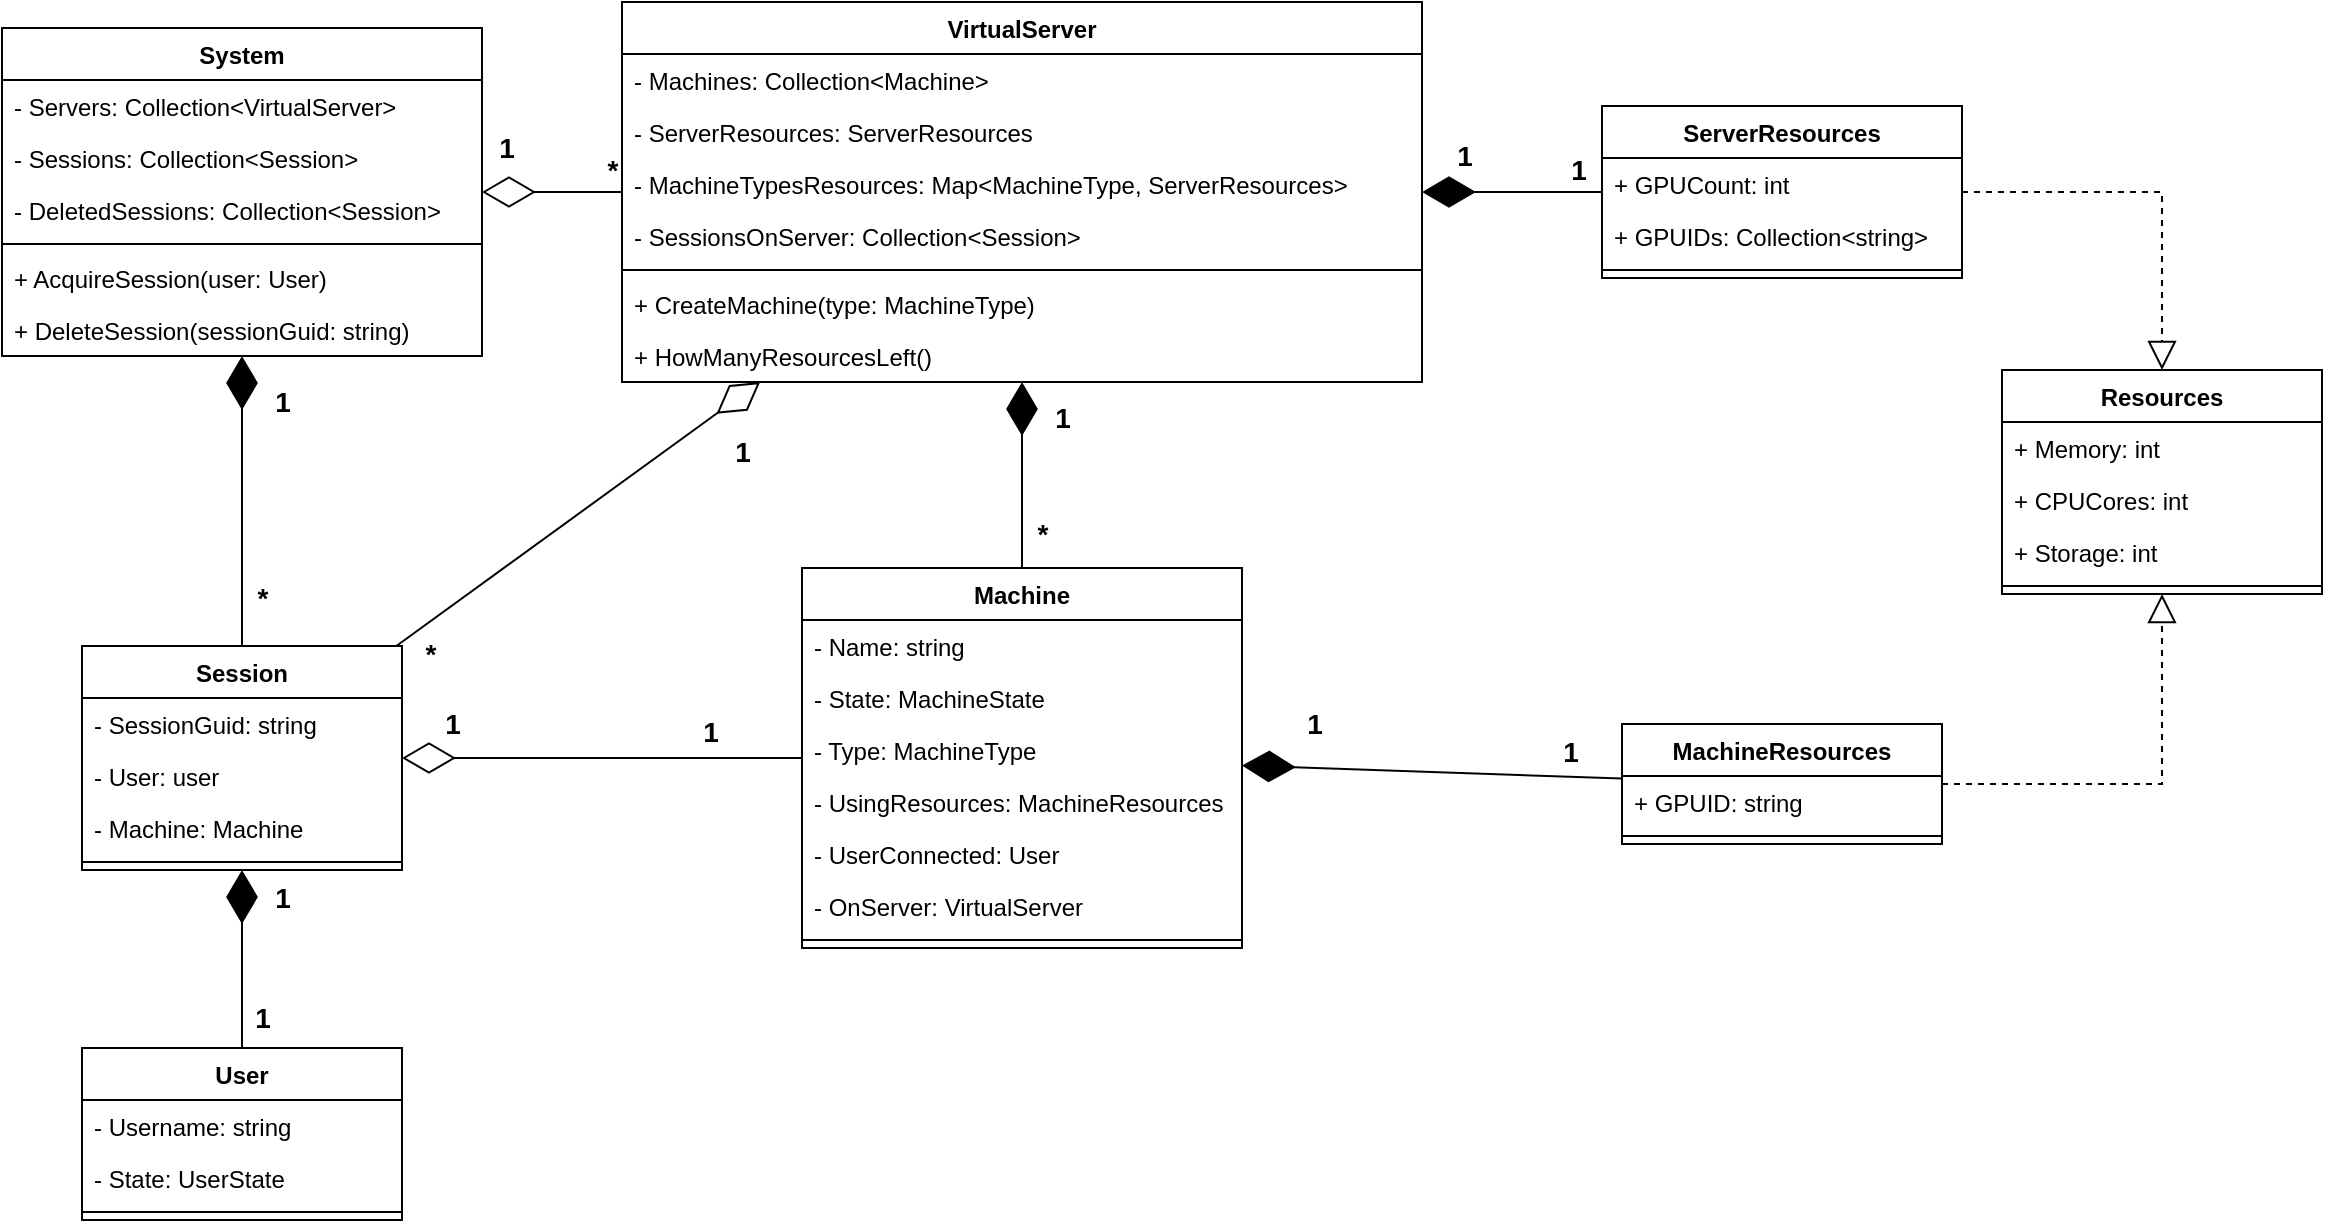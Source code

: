 <mxfile version="15.5.7" type="device"><diagram id="4JBFgfCoqgvz1YfgMMqw" name="Page-1"><mxGraphModel dx="1673" dy="2045" grid="1" gridSize="10" guides="1" tooltips="1" connect="1" arrows="1" fold="1" page="1" pageScale="1" pageWidth="827" pageHeight="1169" math="0" shadow="0"><root><mxCell id="0"/><mxCell id="1" parent="0"/><mxCell id="JuguMFhIHX7ruY9nA9jC-1" value="System" style="swimlane;fontStyle=1;align=center;verticalAlign=top;childLayout=stackLayout;horizontal=1;startSize=26;horizontalStack=0;resizeParent=1;resizeParentMax=0;resizeLast=0;collapsible=1;marginBottom=0;" vertex="1" parent="1"><mxGeometry x="10" y="-50" width="240" height="164" as="geometry"/></mxCell><mxCell id="JuguMFhIHX7ruY9nA9jC-2" value="- Servers: Collection&lt;VirtualServer&gt;" style="text;strokeColor=none;fillColor=none;align=left;verticalAlign=top;spacingLeft=4;spacingRight=4;overflow=hidden;rotatable=0;points=[[0,0.5],[1,0.5]];portConstraint=eastwest;" vertex="1" parent="JuguMFhIHX7ruY9nA9jC-1"><mxGeometry y="26" width="240" height="26" as="geometry"/></mxCell><mxCell id="JuguMFhIHX7ruY9nA9jC-40" value="- Sessions: Collection&lt;Session&gt;" style="text;strokeColor=none;fillColor=none;align=left;verticalAlign=top;spacingLeft=4;spacingRight=4;overflow=hidden;rotatable=0;points=[[0,0.5],[1,0.5]];portConstraint=eastwest;" vertex="1" parent="JuguMFhIHX7ruY9nA9jC-1"><mxGeometry y="52" width="240" height="26" as="geometry"/></mxCell><mxCell id="JuguMFhIHX7ruY9nA9jC-42" value="- DeletedSessions: Collection&lt;Session&gt;" style="text;strokeColor=none;fillColor=none;align=left;verticalAlign=top;spacingLeft=4;spacingRight=4;overflow=hidden;rotatable=0;points=[[0,0.5],[1,0.5]];portConstraint=eastwest;" vertex="1" parent="JuguMFhIHX7ruY9nA9jC-1"><mxGeometry y="78" width="240" height="26" as="geometry"/></mxCell><mxCell id="JuguMFhIHX7ruY9nA9jC-3" value="" style="line;strokeWidth=1;fillColor=none;align=left;verticalAlign=middle;spacingTop=-1;spacingLeft=3;spacingRight=3;rotatable=0;labelPosition=right;points=[];portConstraint=eastwest;" vertex="1" parent="JuguMFhIHX7ruY9nA9jC-1"><mxGeometry y="104" width="240" height="8" as="geometry"/></mxCell><mxCell id="JuguMFhIHX7ruY9nA9jC-4" value="+ AcquireSession(user: User)" style="text;strokeColor=none;fillColor=none;align=left;verticalAlign=top;spacingLeft=4;spacingRight=4;overflow=hidden;rotatable=0;points=[[0,0.5],[1,0.5]];portConstraint=eastwest;" vertex="1" parent="JuguMFhIHX7ruY9nA9jC-1"><mxGeometry y="112" width="240" height="26" as="geometry"/></mxCell><mxCell id="JuguMFhIHX7ruY9nA9jC-73" value="+ DeleteSession(sessionGuid: string)" style="text;strokeColor=none;fillColor=none;align=left;verticalAlign=top;spacingLeft=4;spacingRight=4;overflow=hidden;rotatable=0;points=[[0,0.5],[1,0.5]];portConstraint=eastwest;" vertex="1" parent="JuguMFhIHX7ruY9nA9jC-1"><mxGeometry y="138" width="240" height="26" as="geometry"/></mxCell><mxCell id="JuguMFhIHX7ruY9nA9jC-5" value="VirtualServer" style="swimlane;fontStyle=1;align=center;verticalAlign=top;childLayout=stackLayout;horizontal=1;startSize=26;horizontalStack=0;resizeParent=1;resizeParentMax=0;resizeLast=0;collapsible=1;marginBottom=0;" vertex="1" parent="1"><mxGeometry x="320" y="-63" width="400" height="190" as="geometry"/></mxCell><mxCell id="JuguMFhIHX7ruY9nA9jC-6" value="- Machines: Collection&lt;Machine&gt;" style="text;strokeColor=none;fillColor=none;align=left;verticalAlign=top;spacingLeft=4;spacingRight=4;overflow=hidden;rotatable=0;points=[[0,0.5],[1,0.5]];portConstraint=eastwest;" vertex="1" parent="JuguMFhIHX7ruY9nA9jC-5"><mxGeometry y="26" width="400" height="26" as="geometry"/></mxCell><mxCell id="JuguMFhIHX7ruY9nA9jC-76" value="- ServerResources: ServerResources" style="text;strokeColor=none;fillColor=none;align=left;verticalAlign=top;spacingLeft=4;spacingRight=4;overflow=hidden;rotatable=0;points=[[0,0.5],[1,0.5]];portConstraint=eastwest;" vertex="1" parent="JuguMFhIHX7ruY9nA9jC-5"><mxGeometry y="52" width="400" height="26" as="geometry"/></mxCell><mxCell id="JuguMFhIHX7ruY9nA9jC-77" value="- MachineTypesResources: Map&lt;MachineType, ServerResources&gt;" style="text;strokeColor=none;fillColor=none;align=left;verticalAlign=top;spacingLeft=4;spacingRight=4;overflow=hidden;rotatable=0;points=[[0,0.5],[1,0.5]];portConstraint=eastwest;" vertex="1" parent="JuguMFhIHX7ruY9nA9jC-5"><mxGeometry y="78" width="400" height="26" as="geometry"/></mxCell><mxCell id="JuguMFhIHX7ruY9nA9jC-78" value="- SessionsOnServer: Collection&lt;Session&gt;" style="text;strokeColor=none;fillColor=none;align=left;verticalAlign=top;spacingLeft=4;spacingRight=4;overflow=hidden;rotatable=0;points=[[0,0.5],[1,0.5]];portConstraint=eastwest;" vertex="1" parent="JuguMFhIHX7ruY9nA9jC-5"><mxGeometry y="104" width="400" height="26" as="geometry"/></mxCell><mxCell id="JuguMFhIHX7ruY9nA9jC-7" value="" style="line;strokeWidth=1;fillColor=none;align=left;verticalAlign=middle;spacingTop=-1;spacingLeft=3;spacingRight=3;rotatable=0;labelPosition=right;points=[];portConstraint=eastwest;" vertex="1" parent="JuguMFhIHX7ruY9nA9jC-5"><mxGeometry y="130" width="400" height="8" as="geometry"/></mxCell><mxCell id="JuguMFhIHX7ruY9nA9jC-8" value="+ CreateMachine(type: MachineType)" style="text;strokeColor=none;fillColor=none;align=left;verticalAlign=top;spacingLeft=4;spacingRight=4;overflow=hidden;rotatable=0;points=[[0,0.5],[1,0.5]];portConstraint=eastwest;" vertex="1" parent="JuguMFhIHX7ruY9nA9jC-5"><mxGeometry y="138" width="400" height="26" as="geometry"/></mxCell><mxCell id="JuguMFhIHX7ruY9nA9jC-83" value="+ HowManyResourcesLeft()" style="text;strokeColor=none;fillColor=none;align=left;verticalAlign=top;spacingLeft=4;spacingRight=4;overflow=hidden;rotatable=0;points=[[0,0.5],[1,0.5]];portConstraint=eastwest;" vertex="1" parent="JuguMFhIHX7ruY9nA9jC-5"><mxGeometry y="164" width="400" height="26" as="geometry"/></mxCell><mxCell id="JuguMFhIHX7ruY9nA9jC-9" value="Machine" style="swimlane;fontStyle=1;align=center;verticalAlign=top;childLayout=stackLayout;horizontal=1;startSize=26;horizontalStack=0;resizeParent=1;resizeParentMax=0;resizeLast=0;collapsible=1;marginBottom=0;" vertex="1" parent="1"><mxGeometry x="410" y="220" width="220" height="190" as="geometry"/></mxCell><mxCell id="JuguMFhIHX7ruY9nA9jC-74" value="- Name: string" style="text;strokeColor=none;fillColor=none;align=left;verticalAlign=top;spacingLeft=4;spacingRight=4;overflow=hidden;rotatable=0;points=[[0,0.5],[1,0.5]];portConstraint=eastwest;" vertex="1" parent="JuguMFhIHX7ruY9nA9jC-9"><mxGeometry y="26" width="220" height="26" as="geometry"/></mxCell><mxCell id="JuguMFhIHX7ruY9nA9jC-10" value="- State: MachineState" style="text;strokeColor=none;fillColor=none;align=left;verticalAlign=top;spacingLeft=4;spacingRight=4;overflow=hidden;rotatable=0;points=[[0,0.5],[1,0.5]];portConstraint=eastwest;" vertex="1" parent="JuguMFhIHX7ruY9nA9jC-9"><mxGeometry y="52" width="220" height="26" as="geometry"/></mxCell><mxCell id="JuguMFhIHX7ruY9nA9jC-47" value="- Type: MachineType" style="text;strokeColor=none;fillColor=none;align=left;verticalAlign=top;spacingLeft=4;spacingRight=4;overflow=hidden;rotatable=0;points=[[0,0.5],[1,0.5]];portConstraint=eastwest;" vertex="1" parent="JuguMFhIHX7ruY9nA9jC-9"><mxGeometry y="78" width="220" height="26" as="geometry"/></mxCell><mxCell id="JuguMFhIHX7ruY9nA9jC-75" value="- UsingResources: MachineResources" style="text;strokeColor=none;fillColor=none;align=left;verticalAlign=top;spacingLeft=4;spacingRight=4;overflow=hidden;rotatable=0;points=[[0,0.5],[1,0.5]];portConstraint=eastwest;" vertex="1" parent="JuguMFhIHX7ruY9nA9jC-9"><mxGeometry y="104" width="220" height="26" as="geometry"/></mxCell><mxCell id="JuguMFhIHX7ruY9nA9jC-85" value="- UserConnected: User" style="text;strokeColor=none;fillColor=none;align=left;verticalAlign=top;spacingLeft=4;spacingRight=4;overflow=hidden;rotatable=0;points=[[0,0.5],[1,0.5]];portConstraint=eastwest;" vertex="1" parent="JuguMFhIHX7ruY9nA9jC-9"><mxGeometry y="130" width="220" height="26" as="geometry"/></mxCell><mxCell id="JuguMFhIHX7ruY9nA9jC-79" value="- OnServer: VirtualServer" style="text;strokeColor=none;fillColor=none;align=left;verticalAlign=top;spacingLeft=4;spacingRight=4;overflow=hidden;rotatable=0;points=[[0,0.5],[1,0.5]];portConstraint=eastwest;" vertex="1" parent="JuguMFhIHX7ruY9nA9jC-9"><mxGeometry y="156" width="220" height="26" as="geometry"/></mxCell><mxCell id="JuguMFhIHX7ruY9nA9jC-11" value="" style="line;strokeWidth=1;fillColor=none;align=left;verticalAlign=middle;spacingTop=-1;spacingLeft=3;spacingRight=3;rotatable=0;labelPosition=right;points=[];portConstraint=eastwest;" vertex="1" parent="JuguMFhIHX7ruY9nA9jC-9"><mxGeometry y="182" width="220" height="8" as="geometry"/></mxCell><mxCell id="JuguMFhIHX7ruY9nA9jC-13" value="Session" style="swimlane;fontStyle=1;align=center;verticalAlign=top;childLayout=stackLayout;horizontal=1;startSize=26;horizontalStack=0;resizeParent=1;resizeParentMax=0;resizeLast=0;collapsible=1;marginBottom=0;" vertex="1" parent="1"><mxGeometry x="50" y="259" width="160" height="112" as="geometry"/></mxCell><mxCell id="JuguMFhIHX7ruY9nA9jC-43" value="- SessionGuid: string" style="text;strokeColor=none;fillColor=none;align=left;verticalAlign=top;spacingLeft=4;spacingRight=4;overflow=hidden;rotatable=0;points=[[0,0.5],[1,0.5]];portConstraint=eastwest;" vertex="1" parent="JuguMFhIHX7ruY9nA9jC-13"><mxGeometry y="26" width="160" height="26" as="geometry"/></mxCell><mxCell id="JuguMFhIHX7ruY9nA9jC-14" value="- User: user" style="text;strokeColor=none;fillColor=none;align=left;verticalAlign=top;spacingLeft=4;spacingRight=4;overflow=hidden;rotatable=0;points=[[0,0.5],[1,0.5]];portConstraint=eastwest;" vertex="1" parent="JuguMFhIHX7ruY9nA9jC-13"><mxGeometry y="52" width="160" height="26" as="geometry"/></mxCell><mxCell id="JuguMFhIHX7ruY9nA9jC-41" value="- Machine: Machine" style="text;strokeColor=none;fillColor=none;align=left;verticalAlign=top;spacingLeft=4;spacingRight=4;overflow=hidden;rotatable=0;points=[[0,0.5],[1,0.5]];portConstraint=eastwest;" vertex="1" parent="JuguMFhIHX7ruY9nA9jC-13"><mxGeometry y="78" width="160" height="26" as="geometry"/></mxCell><mxCell id="JuguMFhIHX7ruY9nA9jC-15" value="" style="line;strokeWidth=1;fillColor=none;align=left;verticalAlign=middle;spacingTop=-1;spacingLeft=3;spacingRight=3;rotatable=0;labelPosition=right;points=[];portConstraint=eastwest;" vertex="1" parent="JuguMFhIHX7ruY9nA9jC-13"><mxGeometry y="104" width="160" height="8" as="geometry"/></mxCell><mxCell id="JuguMFhIHX7ruY9nA9jC-17" value="" style="endArrow=diamondThin;endFill=0;endSize=24;html=1;rounded=0;" edge="1" parent="1" source="JuguMFhIHX7ruY9nA9jC-5" target="JuguMFhIHX7ruY9nA9jC-1"><mxGeometry width="160" relative="1" as="geometry"><mxPoint y="170" as="sourcePoint"/><mxPoint x="160" y="170" as="targetPoint"/></mxGeometry></mxCell><mxCell id="JuguMFhIHX7ruY9nA9jC-18" value="&lt;font style=&quot;font-size: 14px&quot;&gt;&lt;b&gt;1&lt;/b&gt;&lt;/font&gt;" style="edgeLabel;html=1;align=center;verticalAlign=middle;resizable=0;points=[];" vertex="1" connectable="0" parent="JuguMFhIHX7ruY9nA9jC-17"><mxGeometry x="0.67" y="-3" relative="1" as="geometry"><mxPoint y="-19" as="offset"/></mxGeometry></mxCell><mxCell id="JuguMFhIHX7ruY9nA9jC-19" value="&lt;b&gt;&lt;font style=&quot;font-size: 14px&quot;&gt;*&lt;/font&gt;&lt;/b&gt;" style="edgeLabel;html=1;align=center;verticalAlign=middle;resizable=0;points=[];" vertex="1" connectable="0" parent="JuguMFhIHX7ruY9nA9jC-17"><mxGeometry x="-0.684" y="1" relative="1" as="geometry"><mxPoint x="6" y="-12" as="offset"/></mxGeometry></mxCell><mxCell id="JuguMFhIHX7ruY9nA9jC-20" value="" style="endArrow=diamondThin;endFill=1;endSize=24;html=1;rounded=0;fontSize=14;" edge="1" parent="1" source="JuguMFhIHX7ruY9nA9jC-9" target="JuguMFhIHX7ruY9nA9jC-5"><mxGeometry width="160" relative="1" as="geometry"><mxPoint x="280" y="280" as="sourcePoint"/><mxPoint x="440" y="280" as="targetPoint"/></mxGeometry></mxCell><mxCell id="JuguMFhIHX7ruY9nA9jC-38" value="&lt;b&gt;1&lt;/b&gt;" style="edgeLabel;html=1;align=center;verticalAlign=middle;resizable=0;points=[];fontSize=14;" vertex="1" connectable="0" parent="JuguMFhIHX7ruY9nA9jC-20"><mxGeometry x="0.568" y="-2" relative="1" as="geometry"><mxPoint x="18" y="-2" as="offset"/></mxGeometry></mxCell><mxCell id="JuguMFhIHX7ruY9nA9jC-39" value="&lt;b&gt;*&lt;/b&gt;" style="edgeLabel;html=1;align=center;verticalAlign=middle;resizable=0;points=[];fontSize=14;" vertex="1" connectable="0" parent="JuguMFhIHX7ruY9nA9jC-20"><mxGeometry x="-0.637" y="2" relative="1" as="geometry"><mxPoint x="12" as="offset"/></mxGeometry></mxCell><mxCell id="JuguMFhIHX7ruY9nA9jC-22" value="" style="endArrow=diamondThin;endFill=0;endSize=24;html=1;rounded=0;fontSize=14;" edge="1" parent="1" source="JuguMFhIHX7ruY9nA9jC-9" target="JuguMFhIHX7ruY9nA9jC-13"><mxGeometry width="160" relative="1" as="geometry"><mxPoint x="502.172" y="360" as="sourcePoint"/><mxPoint x="227.828" y="156" as="targetPoint"/></mxGeometry></mxCell><mxCell id="JuguMFhIHX7ruY9nA9jC-36" value="&lt;b&gt;1&lt;/b&gt;" style="edgeLabel;html=1;align=center;verticalAlign=middle;resizable=0;points=[];fontSize=14;" vertex="1" connectable="0" parent="JuguMFhIHX7ruY9nA9jC-22"><mxGeometry x="0.706" y="-1" relative="1" as="geometry"><mxPoint x="-5" y="-16" as="offset"/></mxGeometry></mxCell><mxCell id="JuguMFhIHX7ruY9nA9jC-37" value="&lt;b&gt;1&lt;/b&gt;" style="edgeLabel;html=1;align=center;verticalAlign=middle;resizable=0;points=[];fontSize=14;" vertex="1" connectable="0" parent="JuguMFhIHX7ruY9nA9jC-22"><mxGeometry x="-0.277" y="-2" relative="1" as="geometry"><mxPoint x="26" y="-11" as="offset"/></mxGeometry></mxCell><mxCell id="JuguMFhIHX7ruY9nA9jC-25" value="" style="endArrow=diamondThin;endFill=1;endSize=24;html=1;rounded=0;fontSize=14;" edge="1" parent="1" source="JuguMFhIHX7ruY9nA9jC-13" target="JuguMFhIHX7ruY9nA9jC-1"><mxGeometry width="160" relative="1" as="geometry"><mxPoint x="270" y="214" as="sourcePoint"/><mxPoint x="270" y="140" as="targetPoint"/></mxGeometry></mxCell><mxCell id="JuguMFhIHX7ruY9nA9jC-26" value="&lt;b&gt;1&lt;/b&gt;" style="edgeLabel;html=1;align=center;verticalAlign=middle;resizable=0;points=[];fontSize=14;" vertex="1" connectable="0" parent="JuguMFhIHX7ruY9nA9jC-25"><mxGeometry x="0.691" y="-2" relative="1" as="geometry"><mxPoint x="18" as="offset"/></mxGeometry></mxCell><mxCell id="JuguMFhIHX7ruY9nA9jC-27" value="&lt;b&gt;*&lt;/b&gt;" style="edgeLabel;html=1;align=center;verticalAlign=middle;resizable=0;points=[];fontSize=14;" vertex="1" connectable="0" parent="JuguMFhIHX7ruY9nA9jC-25"><mxGeometry x="-0.668" y="1" relative="1" as="geometry"><mxPoint x="11" as="offset"/></mxGeometry></mxCell><mxCell id="JuguMFhIHX7ruY9nA9jC-29" value="User" style="swimlane;fontStyle=1;align=center;verticalAlign=top;childLayout=stackLayout;horizontal=1;startSize=26;horizontalStack=0;resizeParent=1;resizeParentMax=0;resizeLast=0;collapsible=1;marginBottom=0;fontSize=12;" vertex="1" parent="1"><mxGeometry x="50" y="460" width="160" height="86" as="geometry"/></mxCell><mxCell id="JuguMFhIHX7ruY9nA9jC-30" value="- Username: string" style="text;strokeColor=none;fillColor=none;align=left;verticalAlign=top;spacingLeft=4;spacingRight=4;overflow=hidden;rotatable=0;points=[[0,0.5],[1,0.5]];portConstraint=eastwest;fontSize=12;" vertex="1" parent="JuguMFhIHX7ruY9nA9jC-29"><mxGeometry y="26" width="160" height="26" as="geometry"/></mxCell><mxCell id="JuguMFhIHX7ruY9nA9jC-46" value="- State: UserState" style="text;strokeColor=none;fillColor=none;align=left;verticalAlign=top;spacingLeft=4;spacingRight=4;overflow=hidden;rotatable=0;points=[[0,0.5],[1,0.5]];portConstraint=eastwest;fontSize=12;" vertex="1" parent="JuguMFhIHX7ruY9nA9jC-29"><mxGeometry y="52" width="160" height="26" as="geometry"/></mxCell><mxCell id="JuguMFhIHX7ruY9nA9jC-31" value="" style="line;strokeWidth=1;fillColor=none;align=left;verticalAlign=middle;spacingTop=-1;spacingLeft=3;spacingRight=3;rotatable=0;labelPosition=right;points=[];portConstraint=eastwest;fontSize=14;" vertex="1" parent="JuguMFhIHX7ruY9nA9jC-29"><mxGeometry y="78" width="160" height="8" as="geometry"/></mxCell><mxCell id="JuguMFhIHX7ruY9nA9jC-33" value="" style="endArrow=diamondThin;endFill=1;endSize=24;html=1;rounded=0;fontSize=14;" edge="1" parent="1" source="JuguMFhIHX7ruY9nA9jC-29" target="JuguMFhIHX7ruY9nA9jC-13"><mxGeometry width="160" relative="1" as="geometry"><mxPoint x="170" y="230" as="sourcePoint"/><mxPoint x="170" y="156" as="targetPoint"/></mxGeometry></mxCell><mxCell id="JuguMFhIHX7ruY9nA9jC-34" value="&lt;b&gt;1&lt;/b&gt;" style="edgeLabel;html=1;align=center;verticalAlign=middle;resizable=0;points=[];fontSize=14;" vertex="1" connectable="0" parent="JuguMFhIHX7ruY9nA9jC-33"><mxGeometry x="0.691" y="-2" relative="1" as="geometry"><mxPoint x="18" as="offset"/></mxGeometry></mxCell><mxCell id="JuguMFhIHX7ruY9nA9jC-35" value="&lt;b&gt;1&lt;/b&gt;" style="edgeLabel;html=1;align=center;verticalAlign=middle;resizable=0;points=[];fontSize=14;" vertex="1" connectable="0" parent="JuguMFhIHX7ruY9nA9jC-33"><mxGeometry x="-0.668" y="1" relative="1" as="geometry"><mxPoint x="11" as="offset"/></mxGeometry></mxCell><mxCell id="JuguMFhIHX7ruY9nA9jC-48" value="Resources" style="swimlane;fontStyle=1;align=center;verticalAlign=top;childLayout=stackLayout;horizontal=1;startSize=26;horizontalStack=0;resizeParent=1;resizeParentMax=0;resizeLast=0;collapsible=1;marginBottom=0;fontSize=12;" vertex="1" parent="1"><mxGeometry x="1010" y="121" width="160" height="112" as="geometry"/></mxCell><mxCell id="JuguMFhIHX7ruY9nA9jC-49" value="+ Memory: int" style="text;strokeColor=none;fillColor=none;align=left;verticalAlign=top;spacingLeft=4;spacingRight=4;overflow=hidden;rotatable=0;points=[[0,0.5],[1,0.5]];portConstraint=eastwest;fontSize=12;" vertex="1" parent="JuguMFhIHX7ruY9nA9jC-48"><mxGeometry y="26" width="160" height="26" as="geometry"/></mxCell><mxCell id="JuguMFhIHX7ruY9nA9jC-52" value="+ CPUCores: int" style="text;strokeColor=none;fillColor=none;align=left;verticalAlign=top;spacingLeft=4;spacingRight=4;overflow=hidden;rotatable=0;points=[[0,0.5],[1,0.5]];portConstraint=eastwest;fontSize=12;" vertex="1" parent="JuguMFhIHX7ruY9nA9jC-48"><mxGeometry y="52" width="160" height="26" as="geometry"/></mxCell><mxCell id="JuguMFhIHX7ruY9nA9jC-53" value="+ Storage: int" style="text;strokeColor=none;fillColor=none;align=left;verticalAlign=top;spacingLeft=4;spacingRight=4;overflow=hidden;rotatable=0;points=[[0,0.5],[1,0.5]];portConstraint=eastwest;fontSize=12;" vertex="1" parent="JuguMFhIHX7ruY9nA9jC-48"><mxGeometry y="78" width="160" height="26" as="geometry"/></mxCell><mxCell id="JuguMFhIHX7ruY9nA9jC-50" value="" style="line;strokeWidth=1;fillColor=none;align=left;verticalAlign=middle;spacingTop=-1;spacingLeft=3;spacingRight=3;rotatable=0;labelPosition=right;points=[];portConstraint=eastwest;fontSize=12;" vertex="1" parent="JuguMFhIHX7ruY9nA9jC-48"><mxGeometry y="104" width="160" height="8" as="geometry"/></mxCell><mxCell id="JuguMFhIHX7ruY9nA9jC-55" value="MachineResources" style="swimlane;fontStyle=1;align=center;verticalAlign=top;childLayout=stackLayout;horizontal=1;startSize=26;horizontalStack=0;resizeParent=1;resizeParentMax=0;resizeLast=0;collapsible=1;marginBottom=0;fontSize=12;" vertex="1" parent="1"><mxGeometry x="820" y="298" width="160" height="60" as="geometry"/></mxCell><mxCell id="JuguMFhIHX7ruY9nA9jC-56" value="+ GPUID: string" style="text;strokeColor=none;fillColor=none;align=left;verticalAlign=top;spacingLeft=4;spacingRight=4;overflow=hidden;rotatable=0;points=[[0,0.5],[1,0.5]];portConstraint=eastwest;fontSize=12;" vertex="1" parent="JuguMFhIHX7ruY9nA9jC-55"><mxGeometry y="26" width="160" height="26" as="geometry"/></mxCell><mxCell id="JuguMFhIHX7ruY9nA9jC-57" value="" style="line;strokeWidth=1;fillColor=none;align=left;verticalAlign=middle;spacingTop=-1;spacingLeft=3;spacingRight=3;rotatable=0;labelPosition=right;points=[];portConstraint=eastwest;fontSize=12;" vertex="1" parent="JuguMFhIHX7ruY9nA9jC-55"><mxGeometry y="52" width="160" height="8" as="geometry"/></mxCell><mxCell id="JuguMFhIHX7ruY9nA9jC-59" value="ServerResources" style="swimlane;fontStyle=1;align=center;verticalAlign=top;childLayout=stackLayout;horizontal=1;startSize=26;horizontalStack=0;resizeParent=1;resizeParentMax=0;resizeLast=0;collapsible=1;marginBottom=0;fontSize=12;" vertex="1" parent="1"><mxGeometry x="810" y="-11" width="180" height="86" as="geometry"/></mxCell><mxCell id="JuguMFhIHX7ruY9nA9jC-60" value="+ GPUCount: int" style="text;strokeColor=none;fillColor=none;align=left;verticalAlign=top;spacingLeft=4;spacingRight=4;overflow=hidden;rotatable=0;points=[[0,0.5],[1,0.5]];portConstraint=eastwest;fontSize=12;" vertex="1" parent="JuguMFhIHX7ruY9nA9jC-59"><mxGeometry y="26" width="180" height="26" as="geometry"/></mxCell><mxCell id="JuguMFhIHX7ruY9nA9jC-66" value="+ GPUIDs: Collection&lt;string&gt;" style="text;strokeColor=none;fillColor=none;align=left;verticalAlign=top;spacingLeft=4;spacingRight=4;overflow=hidden;rotatable=0;points=[[0,0.5],[1,0.5]];portConstraint=eastwest;fontSize=12;" vertex="1" parent="JuguMFhIHX7ruY9nA9jC-59"><mxGeometry y="52" width="180" height="26" as="geometry"/></mxCell><mxCell id="JuguMFhIHX7ruY9nA9jC-61" value="" style="line;strokeWidth=1;fillColor=none;align=left;verticalAlign=middle;spacingTop=-1;spacingLeft=3;spacingRight=3;rotatable=0;labelPosition=right;points=[];portConstraint=eastwest;fontSize=12;" vertex="1" parent="JuguMFhIHX7ruY9nA9jC-59"><mxGeometry y="78" width="180" height="8" as="geometry"/></mxCell><mxCell id="JuguMFhIHX7ruY9nA9jC-63" value="" style="endArrow=block;dashed=1;endFill=0;endSize=12;html=1;rounded=0;fontSize=12;edgeStyle=orthogonalEdgeStyle;" edge="1" parent="1" source="JuguMFhIHX7ruY9nA9jC-59" target="JuguMFhIHX7ruY9nA9jC-48"><mxGeometry width="160" relative="1" as="geometry"><mxPoint x="440" y="200" as="sourcePoint"/><mxPoint x="600" y="200" as="targetPoint"/></mxGeometry></mxCell><mxCell id="JuguMFhIHX7ruY9nA9jC-64" value="" style="endArrow=block;dashed=1;endFill=0;endSize=12;html=1;rounded=0;fontSize=12;edgeStyle=orthogonalEdgeStyle;" edge="1" parent="1" source="JuguMFhIHX7ruY9nA9jC-55" target="JuguMFhIHX7ruY9nA9jC-48"><mxGeometry width="160" relative="1" as="geometry"><mxPoint x="730" y="137.32" as="sourcePoint"/><mxPoint x="820" y="164.68" as="targetPoint"/></mxGeometry></mxCell><mxCell id="JuguMFhIHX7ruY9nA9jC-67" value="" style="endArrow=diamondThin;endFill=1;endSize=24;html=1;rounded=0;fontSize=14;" edge="1" parent="1" source="JuguMFhIHX7ruY9nA9jC-55" target="JuguMFhIHX7ruY9nA9jC-9"><mxGeometry width="160" relative="1" as="geometry"><mxPoint x="170" y="450" as="sourcePoint"/><mxPoint x="170" y="368" as="targetPoint"/></mxGeometry></mxCell><mxCell id="JuguMFhIHX7ruY9nA9jC-68" value="&lt;b&gt;1&lt;/b&gt;" style="edgeLabel;html=1;align=center;verticalAlign=middle;resizable=0;points=[];fontSize=14;" vertex="1" connectable="0" parent="JuguMFhIHX7ruY9nA9jC-67"><mxGeometry x="0.691" y="-2" relative="1" as="geometry"><mxPoint x="6" y="-20" as="offset"/></mxGeometry></mxCell><mxCell id="JuguMFhIHX7ruY9nA9jC-69" value="&lt;b&gt;1&lt;/b&gt;" style="edgeLabel;html=1;align=center;verticalAlign=middle;resizable=0;points=[];fontSize=14;" vertex="1" connectable="0" parent="JuguMFhIHX7ruY9nA9jC-67"><mxGeometry x="-0.668" y="1" relative="1" as="geometry"><mxPoint x="5" y="-13" as="offset"/></mxGeometry></mxCell><mxCell id="JuguMFhIHX7ruY9nA9jC-70" value="" style="endArrow=diamondThin;endFill=1;endSize=24;html=1;rounded=0;fontSize=14;" edge="1" parent="1" source="JuguMFhIHX7ruY9nA9jC-59" target="JuguMFhIHX7ruY9nA9jC-5"><mxGeometry width="160" relative="1" as="geometry"><mxPoint x="180" y="460" as="sourcePoint"/><mxPoint x="180" y="378" as="targetPoint"/></mxGeometry></mxCell><mxCell id="JuguMFhIHX7ruY9nA9jC-71" value="&lt;b&gt;1&lt;/b&gt;" style="edgeLabel;html=1;align=center;verticalAlign=middle;resizable=0;points=[];fontSize=14;" vertex="1" connectable="0" parent="JuguMFhIHX7ruY9nA9jC-70"><mxGeometry x="0.691" y="-2" relative="1" as="geometry"><mxPoint x="7" y="-16" as="offset"/></mxGeometry></mxCell><mxCell id="JuguMFhIHX7ruY9nA9jC-72" value="&lt;b&gt;1&lt;/b&gt;" style="edgeLabel;html=1;align=center;verticalAlign=middle;resizable=0;points=[];fontSize=14;" vertex="1" connectable="0" parent="JuguMFhIHX7ruY9nA9jC-70"><mxGeometry x="-0.668" y="1" relative="1" as="geometry"><mxPoint x="3" y="-12" as="offset"/></mxGeometry></mxCell><mxCell id="JuguMFhIHX7ruY9nA9jC-80" value="" style="endArrow=diamondThin;endFill=0;endSize=24;html=1;rounded=0;fontSize=14;" edge="1" parent="1" source="JuguMFhIHX7ruY9nA9jC-13" target="JuguMFhIHX7ruY9nA9jC-5"><mxGeometry width="160" relative="1" as="geometry"><mxPoint x="420" y="321.333" as="sourcePoint"/><mxPoint x="220" y="314.667" as="targetPoint"/></mxGeometry></mxCell><mxCell id="JuguMFhIHX7ruY9nA9jC-81" value="&lt;b&gt;1&lt;/b&gt;" style="edgeLabel;html=1;align=center;verticalAlign=middle;resizable=0;points=[];fontSize=14;" vertex="1" connectable="0" parent="JuguMFhIHX7ruY9nA9jC-80"><mxGeometry x="0.706" y="-1" relative="1" as="geometry"><mxPoint x="17" y="14" as="offset"/></mxGeometry></mxCell><mxCell id="JuguMFhIHX7ruY9nA9jC-82" value="&lt;b&gt;*&lt;/b&gt;" style="edgeLabel;html=1;align=center;verticalAlign=middle;resizable=0;points=[];fontSize=14;" vertex="1" connectable="0" parent="JuguMFhIHX7ruY9nA9jC-80"><mxGeometry x="-0.277" y="-2" relative="1" as="geometry"><mxPoint x="-50" y="50" as="offset"/></mxGeometry></mxCell></root></mxGraphModel></diagram></mxfile>